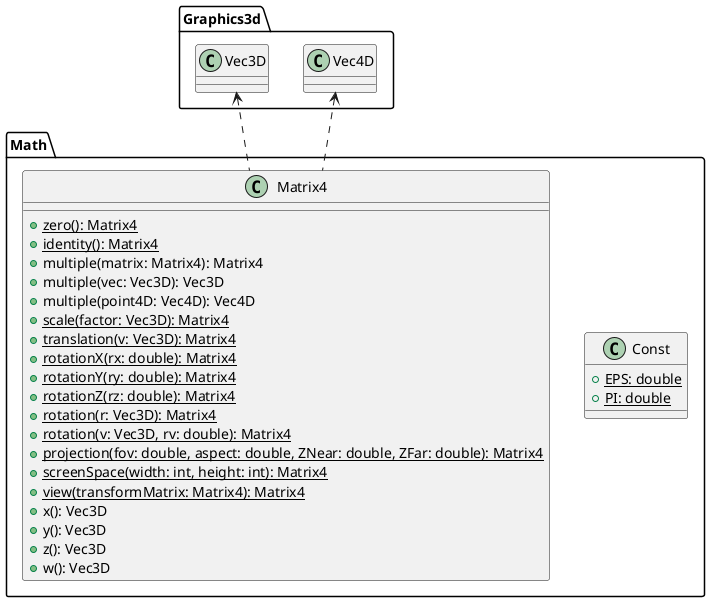 @startuml
'https://plantuml.com/class-diagram


package Math {
    class Const {
        {static} +EPS: double
        {static} +PI: double
    }

    class Matrix4 {
        {static} +zero(): Matrix4
        {static} +identity(): Matrix4
        +multiple(matrix: Matrix4): Matrix4
        +multiple(vec: Vec3D): Vec3D
        +multiple(point4D: Vec4D): Vec4D
        {static} +scale(factor: Vec3D): Matrix4
        {static} +translation(v: Vec3D): Matrix4
        {static} +rotationX(rx: double): Matrix4
        {static} +rotationY(ry: double): Matrix4
        {static} +rotationZ(rz: double): Matrix4
        {static} +rotation(r: Vec3D): Matrix4
        {static} +rotation(v: Vec3D, rv: double): Matrix4
        {static} +projection(fov: double, aspect: double, ZNear: double, ZFar: double): Matrix4
        {static} +screenSpace(width: int, height: int): Matrix4
        {static} +view(transformMatrix: Matrix4): Matrix4
        +x(): Vec3D
        +y(): Vec3D
        +z(): Vec3D
        +w(): Vec3D
    }

}

 Matrix4 .up.> Graphics3d.Vec3D
Matrix4 .up.> Graphics3d.Vec4D



@enduml